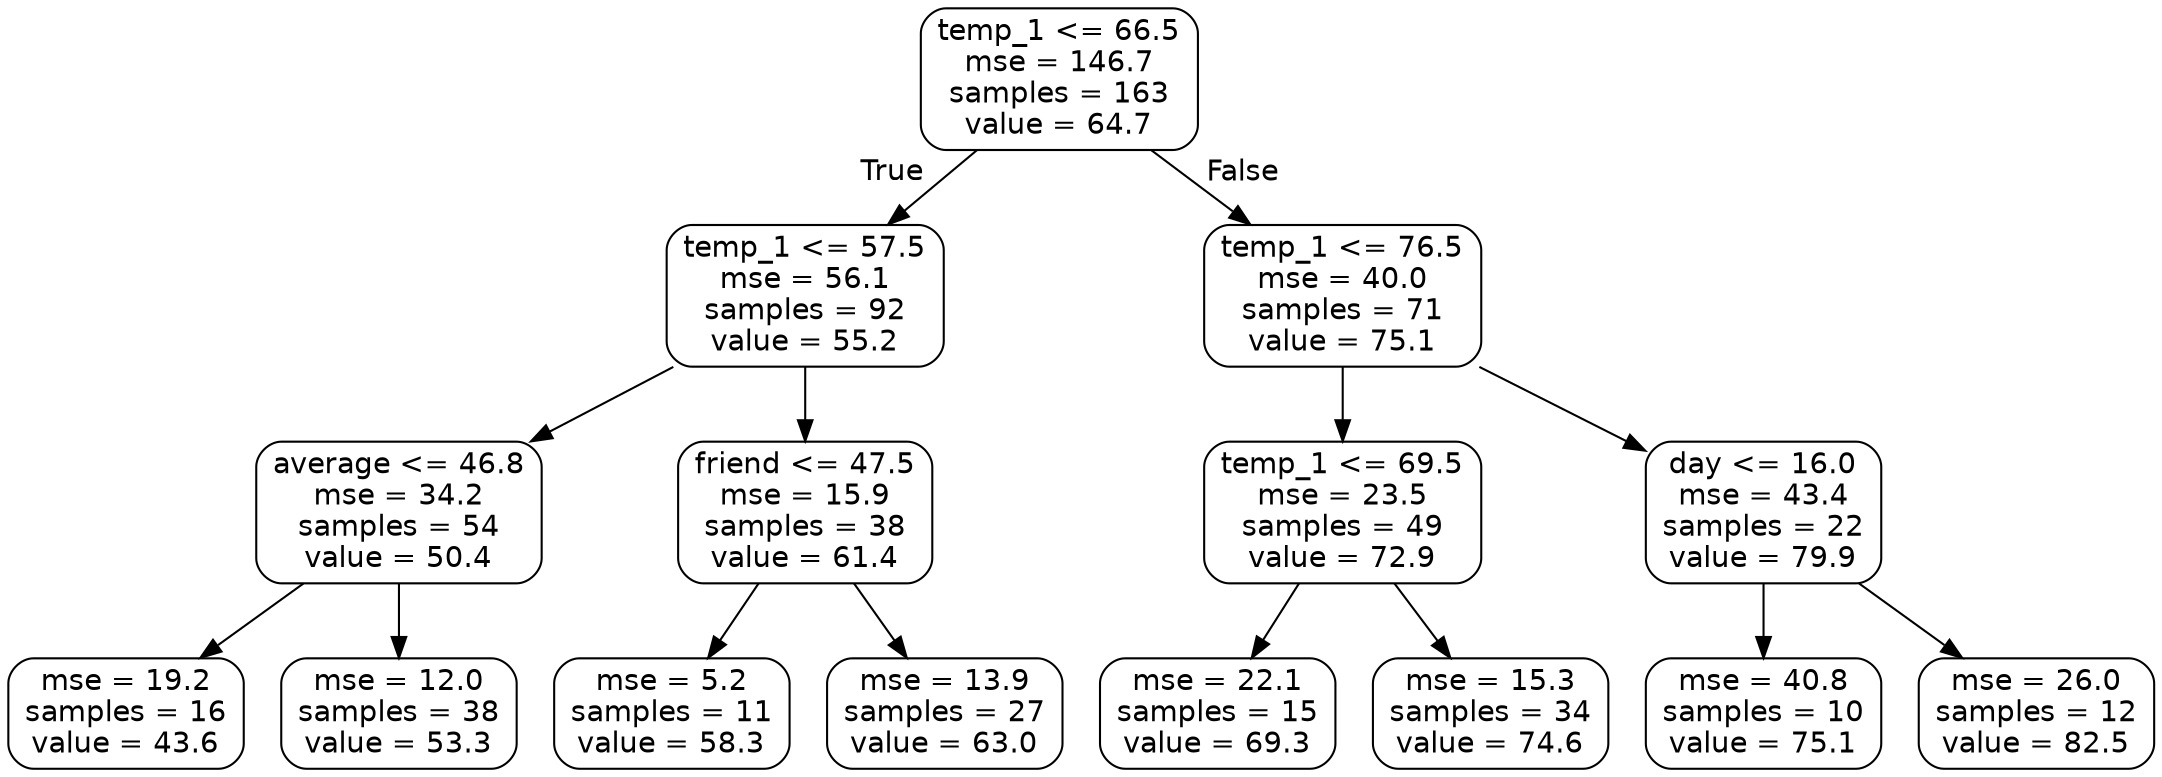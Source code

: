 digraph Tree {
node [shape=box, style="rounded", color="black", fontname=helvetica] ;
edge [fontname=helvetica] ;
0 [label="temp_1 <= 66.5\nmse = 146.7\nsamples = 163\nvalue = 64.7"] ;
1 [label="temp_1 <= 57.5\nmse = 56.1\nsamples = 92\nvalue = 55.2"] ;
0 -> 1 [labeldistance=2.5, labelangle=45, headlabel="True"] ;
2 [label="average <= 46.8\nmse = 34.2\nsamples = 54\nvalue = 50.4"] ;
1 -> 2 ;
3 [label="mse = 19.2\nsamples = 16\nvalue = 43.6"] ;
2 -> 3 ;
4 [label="mse = 12.0\nsamples = 38\nvalue = 53.3"] ;
2 -> 4 ;
5 [label="friend <= 47.5\nmse = 15.9\nsamples = 38\nvalue = 61.4"] ;
1 -> 5 ;
6 [label="mse = 5.2\nsamples = 11\nvalue = 58.3"] ;
5 -> 6 ;
7 [label="mse = 13.9\nsamples = 27\nvalue = 63.0"] ;
5 -> 7 ;
8 [label="temp_1 <= 76.5\nmse = 40.0\nsamples = 71\nvalue = 75.1"] ;
0 -> 8 [labeldistance=2.5, labelangle=-45, headlabel="False"] ;
9 [label="temp_1 <= 69.5\nmse = 23.5\nsamples = 49\nvalue = 72.9"] ;
8 -> 9 ;
10 [label="mse = 22.1\nsamples = 15\nvalue = 69.3"] ;
9 -> 10 ;
11 [label="mse = 15.3\nsamples = 34\nvalue = 74.6"] ;
9 -> 11 ;
12 [label="day <= 16.0\nmse = 43.4\nsamples = 22\nvalue = 79.9"] ;
8 -> 12 ;
13 [label="mse = 40.8\nsamples = 10\nvalue = 75.1"] ;
12 -> 13 ;
14 [label="mse = 26.0\nsamples = 12\nvalue = 82.5"] ;
12 -> 14 ;
}